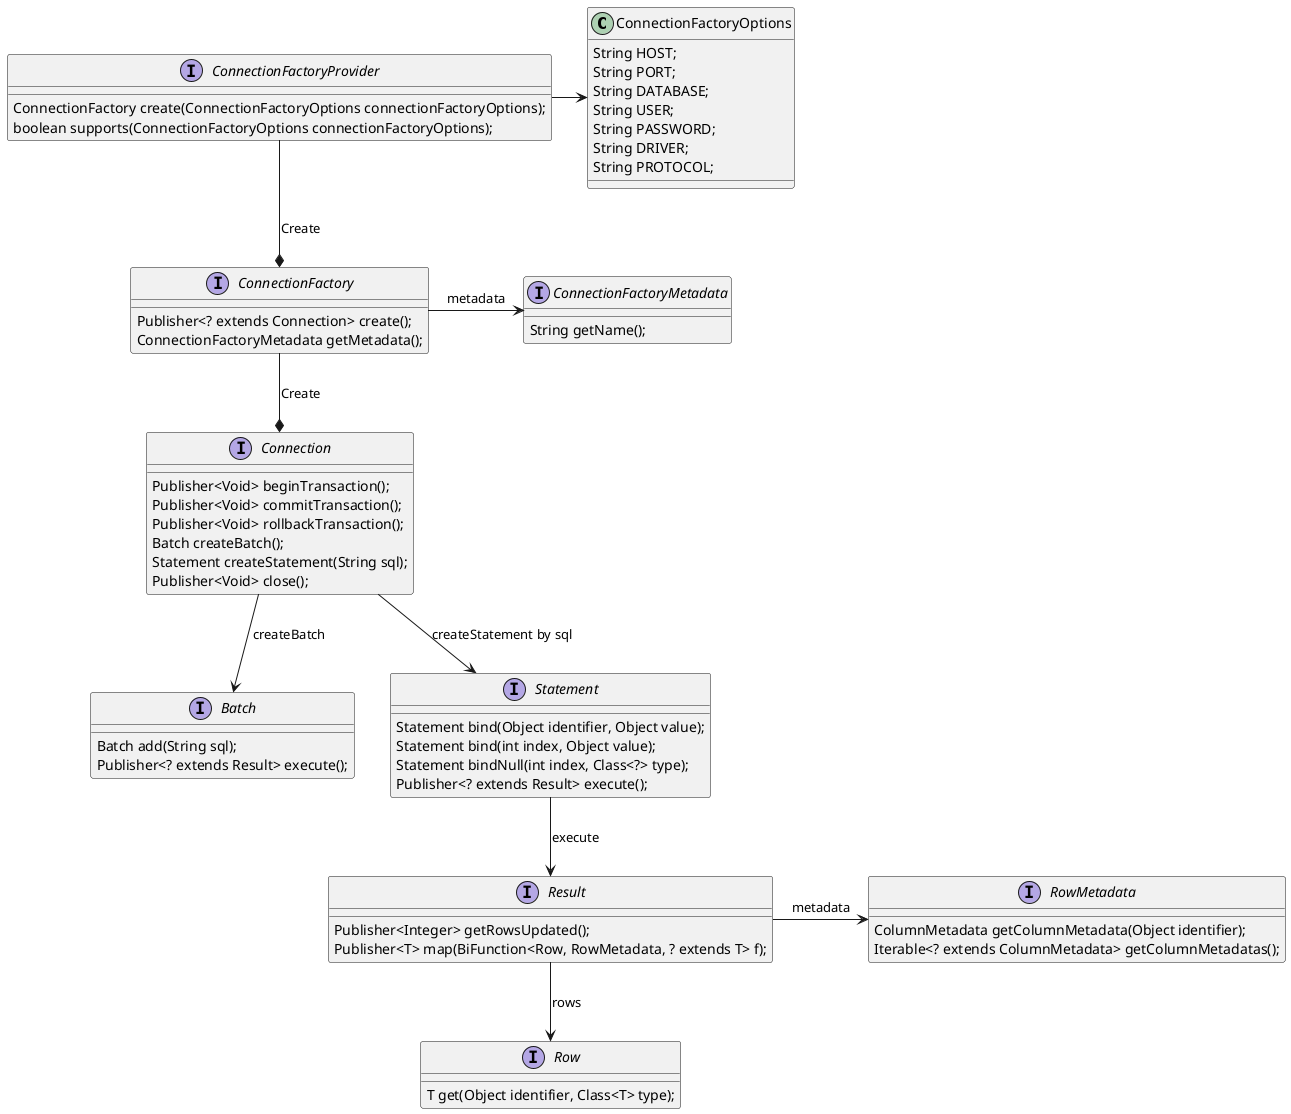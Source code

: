 @startuml

class ConnectionFactoryOptions {
   String HOST;
   String PORT;
   String DATABASE;
   String USER;
   String PASSWORD;
   String DRIVER;
   String PROTOCOL;

}

interface ConnectionFactoryProvider {
    ConnectionFactory create(ConnectionFactoryOptions connectionFactoryOptions);
    boolean supports(ConnectionFactoryOptions connectionFactoryOptions);
}


interface ConnectionFactory {
    Publisher<? extends Connection> create();
    ConnectionFactoryMetadata getMetadata();
}

interface ConnectionFactoryMetadata {
   String getName();
}

interface Connection {
    Publisher<Void> beginTransaction();
    Publisher<Void> commitTransaction();
    Publisher<Void> rollbackTransaction();
    Batch createBatch();
    Statement createStatement(String sql);
    Publisher<Void> close();
}

interface Batch {
    Batch add(String sql);
    Publisher<? extends Result> execute();
}

interface Statement {
    Statement bind(Object identifier, Object value);
    Statement bind(int index, Object value);
    Statement bindNull(int index, Class<?> type);
    Publisher<? extends Result> execute();
}

interface Result {
    Publisher<Integer> getRowsUpdated();
    Publisher<T> map(BiFunction<Row, RowMetadata, ? extends T> f);
}


interface RowMetadata {
   ColumnMetadata getColumnMetadata(Object identifier);
   Iterable<? extends ColumnMetadata> getColumnMetadatas();
}

interface Row {
    T get(Object identifier, Class<T> type);
}

ConnectionFactoryProvider -right-> ConnectionFactoryOptions


ConnectionFactoryProvider --* ConnectionFactory: Create


ConnectionFactory --* Connection: Create
ConnectionFactory -right-> ConnectionFactoryMetadata: metadata


Connection --> Statement: createStatement by sql
Connection --> Batch: createBatch

Statement --> Result: execute

Result -right->  RowMetadata: metadata

Result --> Row: rows

@enduml
